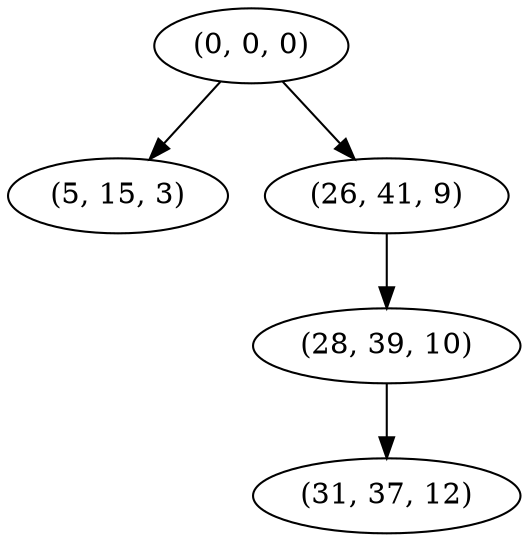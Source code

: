 digraph tree {
    "(0, 0, 0)";
    "(5, 15, 3)";
    "(26, 41, 9)";
    "(28, 39, 10)";
    "(31, 37, 12)";
    "(0, 0, 0)" -> "(5, 15, 3)";
    "(0, 0, 0)" -> "(26, 41, 9)";
    "(26, 41, 9)" -> "(28, 39, 10)";
    "(28, 39, 10)" -> "(31, 37, 12)";
}
